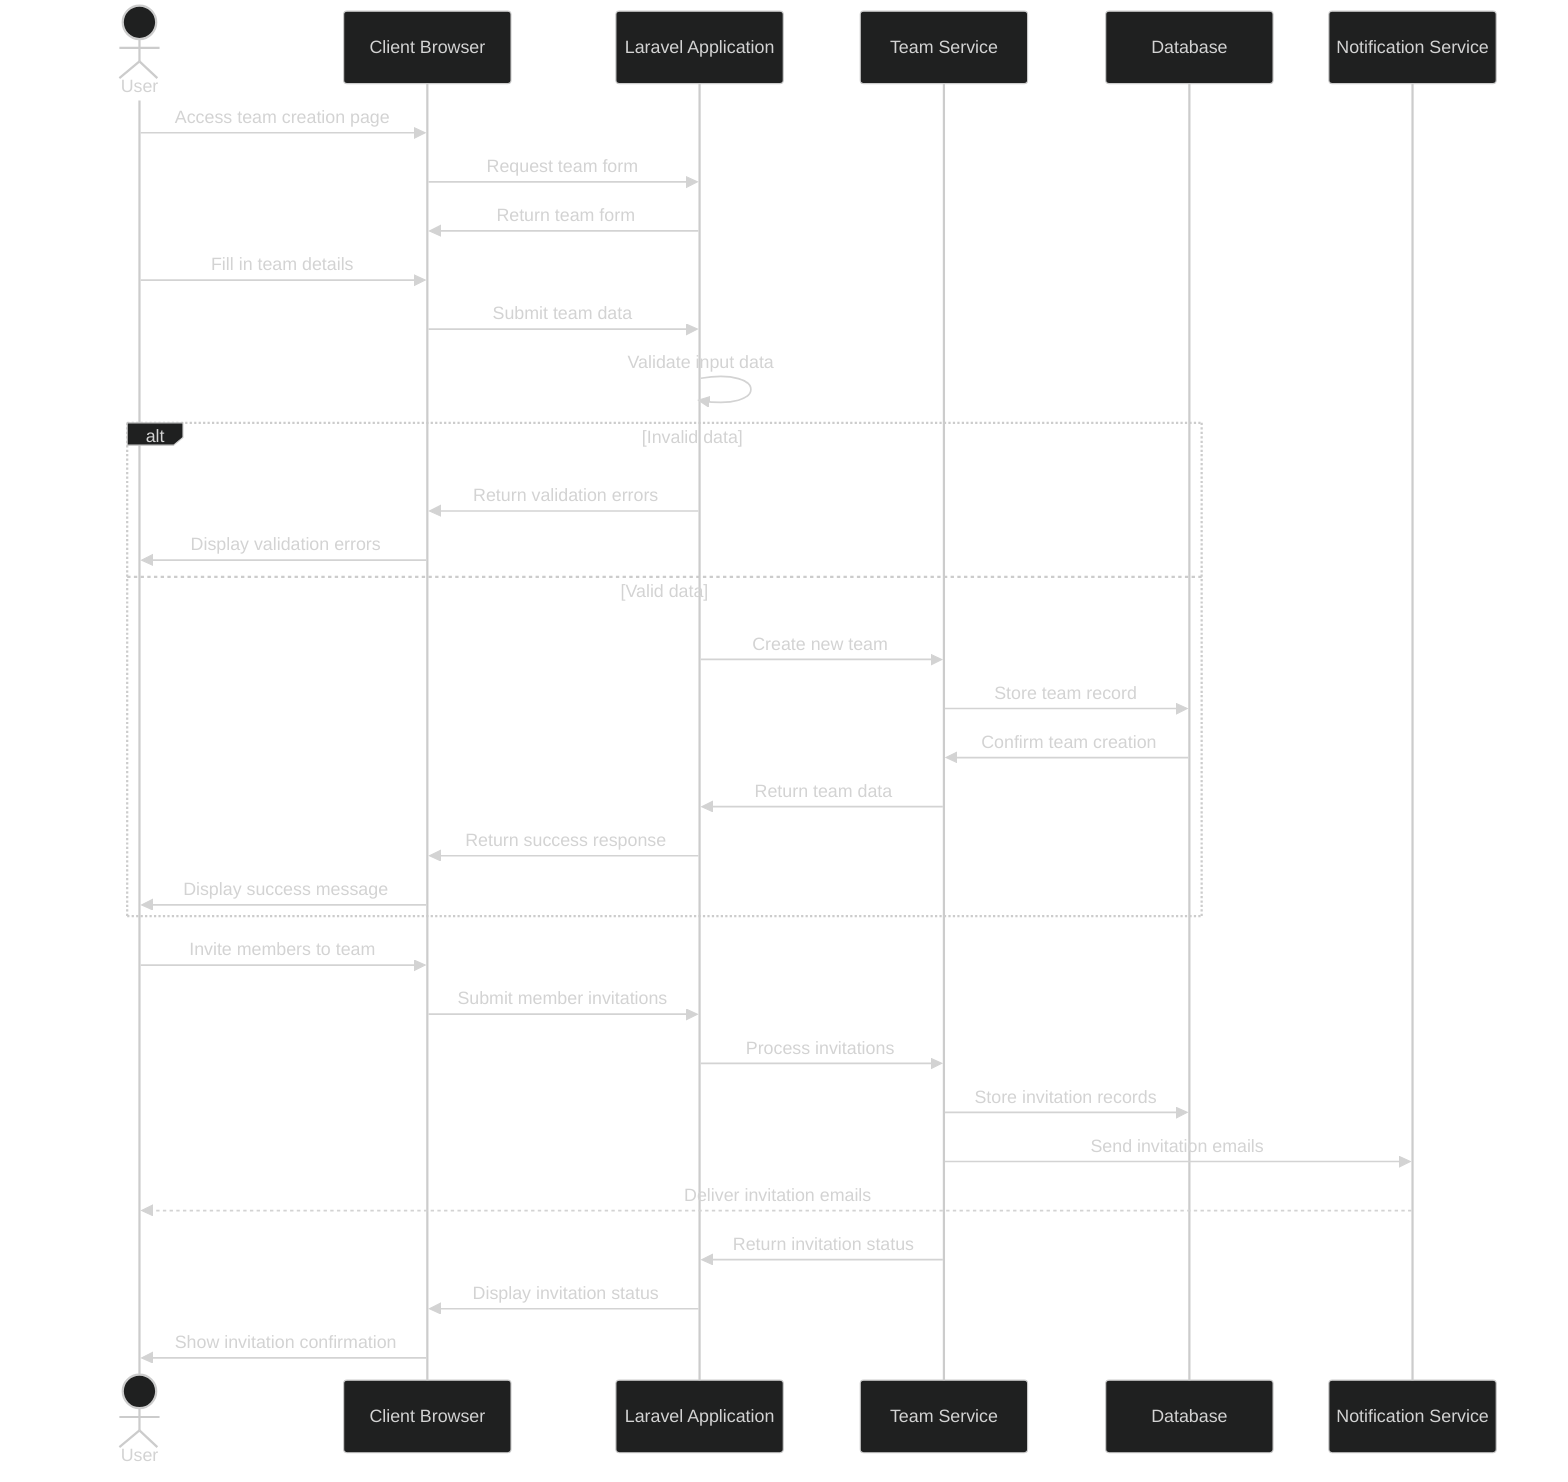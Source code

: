 %%{init: {'theme': 'dark', 'themeVariables': { 'primaryColor': '#2c3e50', 'primaryTextColor': '#ecf0f1', 'primaryBorderColor': '#7f8c8d', 'lineColor': '#ecf0f1', 'secondaryColor': '#34495e', 'tertiaryColor': '#282c34' }}}%%
sequenceDiagram
    actor User
    participant Client as Client Browser
    participant App as Laravel Application
    participant TeamService as Team Service
    participant DB as Database
    participant Notification as Notification Service

    User->>Client: Access team creation page
    Client->>App: Request team form
    App->>Client: Return team form
    User->>Client: Fill in team details
    Client->>App: Submit team data
    App->>App: Validate input data

    alt Invalid data
        App->>Client: Return validation errors
        Client->>User: Display validation errors
    else Valid data
        App->>TeamService: Create new team
        TeamService->>DB: Store team record
        DB->>TeamService: Confirm team creation
        TeamService->>App: Return team data
        App->>Client: Return success response
        Client->>User: Display success message
    end

    User->>Client: Invite members to team
    Client->>App: Submit member invitations
    App->>TeamService: Process invitations
    TeamService->>DB: Store invitation records
    TeamService->>Notification: Send invitation emails
    Notification-->>User: Deliver invitation emails
    TeamService->>App: Return invitation status
    App->>Client: Display invitation status
    Client->>User: Show invitation confirmation